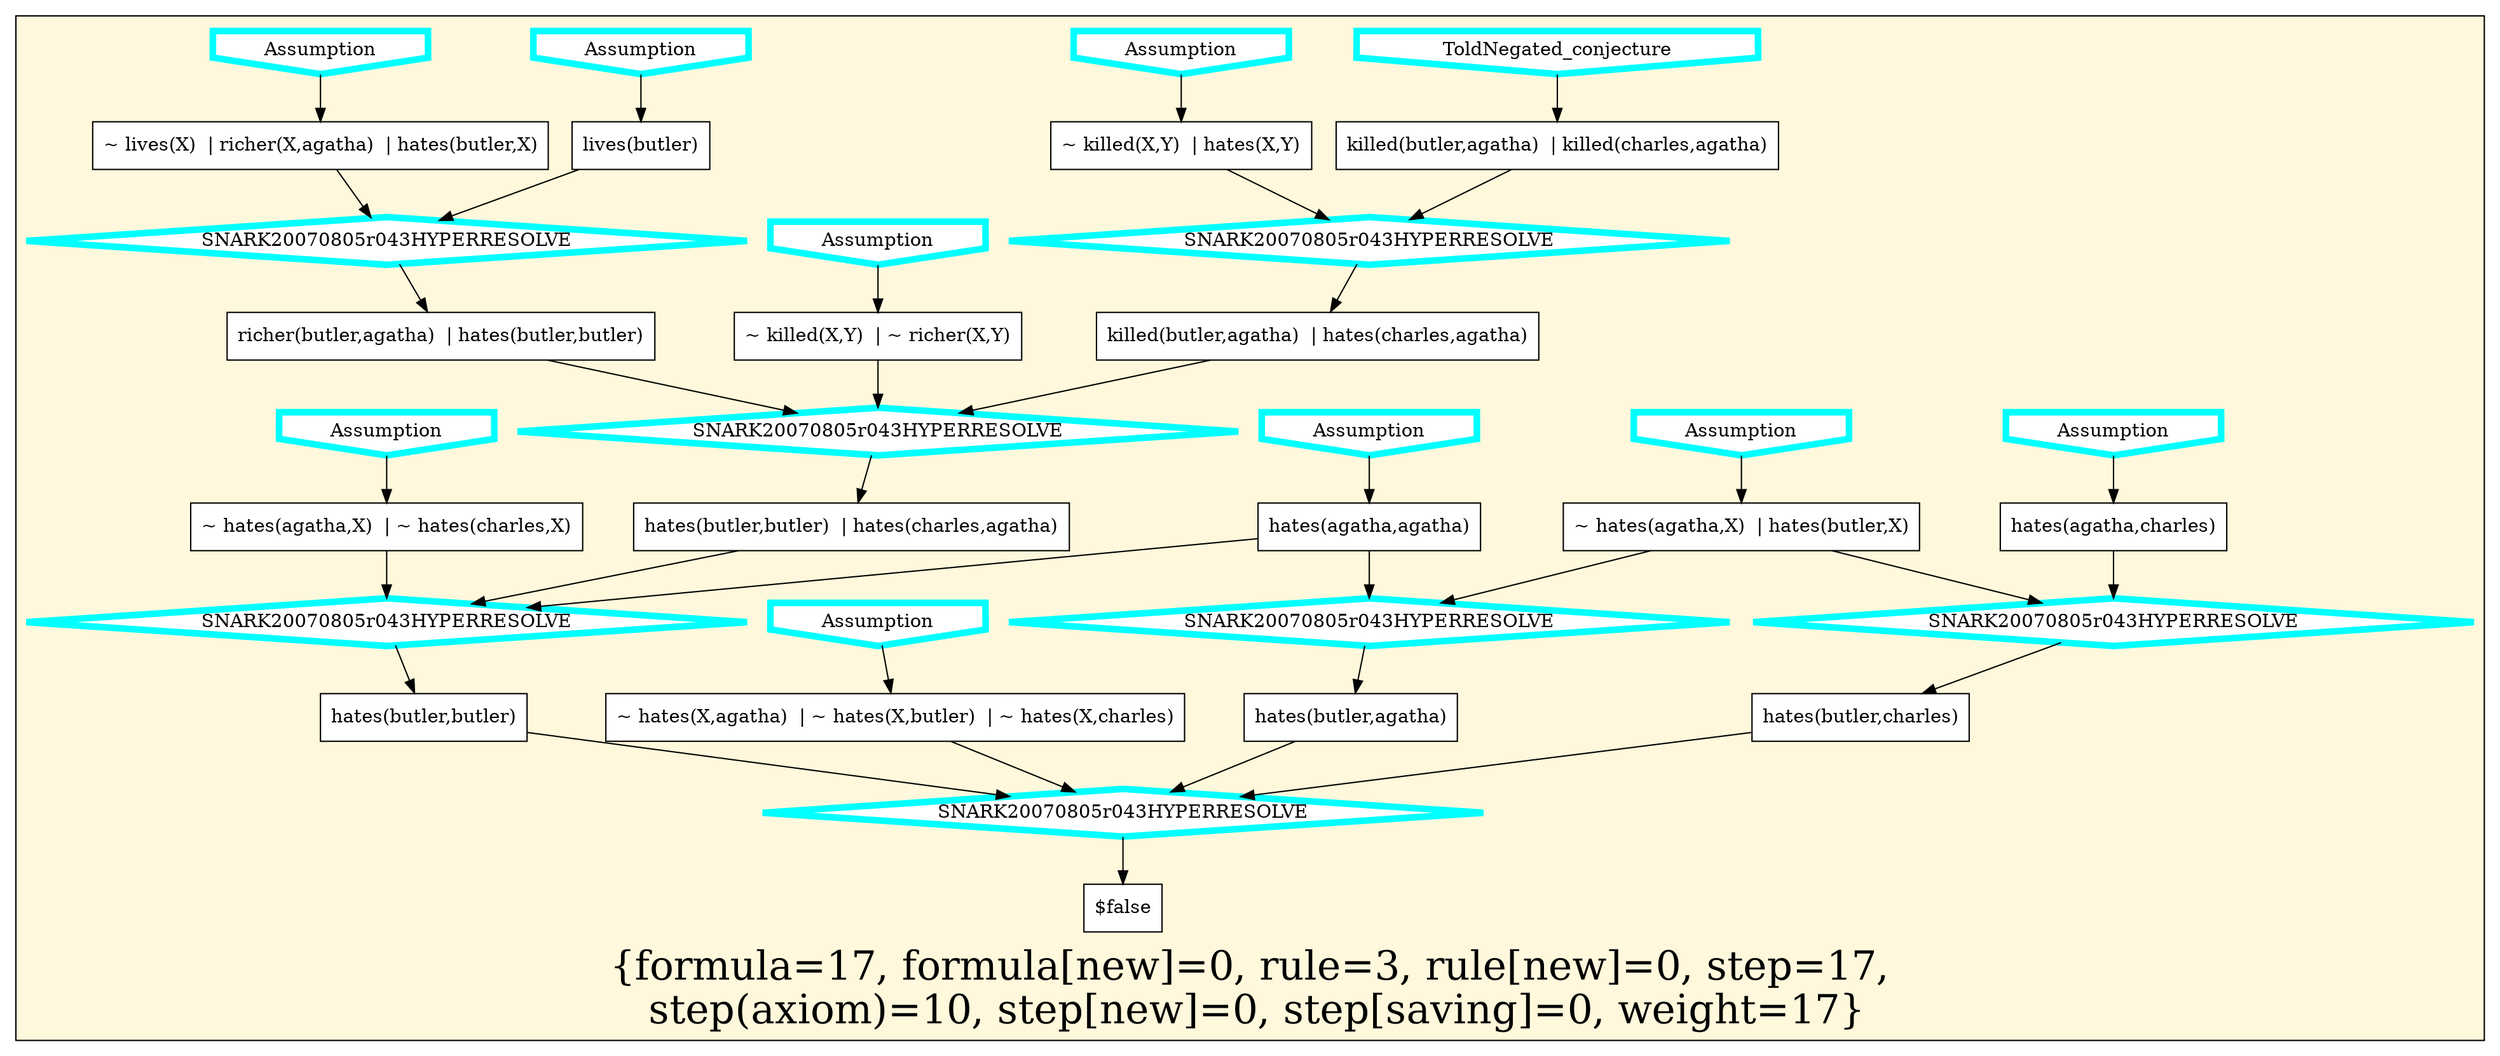 digraph g 
{  
  "x_504" [ URL="http://inference-web.org/proofs/tptp/Solutions/PUZ/PUZ001-1/SNARK---20080805r005/answer.owl#ns_no_one_hates_everyone_conclusion" color="black" shape="box" label="~ hates(X,agatha)  | ~ hates(X,butler)  | ~ hates(X,charles)" fillcolor="white" style="filled"  ];
  "x_486" [ URL="http://inference-web.org/proofs/tptp/Solutions/PUZ/PUZ001-1/SNARK---20080805r005/answer.owl#ns_killer_hates_victim_conclusion" color="black" shape="box" label="~ killed(X,Y)  | hates(X,Y)" fillcolor="white" style="filled"  ];
  "x_520" [ URL="http://inference-web.org/proofs/tptp/Solutions/PUZ/PUZ001-1/SNARK---20080805r005/answer.owl#ns_agatha_hates_charles_conclusion" color="black" shape="box" label="hates(agatha,charles)" fillcolor="white" style="filled"  ];
  "x_519" [ URL="http://inference-web.org/proofs/tptp/Solutions/PUZ/PUZ001-1/SNARK---20080805r005/answer.owl#ns_17_conclusion" color="black" shape="box" label="hates(butler,butler)  | hates(charles,agatha)" fillcolor="white" style="filled"  ];
  "x_517" [ URL="http://inference-web.org/proofs/tptp/Solutions/PUZ/PUZ001-1/SNARK---20080805r005/answer.owl#ns_different_hates_conclusion" color="black" shape="box" label="~ hates(agatha,X)  | ~ hates(charles,X)" fillcolor="white" style="filled"  ];
  "x_548" [ URL="http://inference-web.org/proofs/tptp/Solutions/PUZ/PUZ001-1/SNARK---20080805r005/answer.owl#ns_poorer_killer_conclusion" color="black" shape="box" label="~ killed(X,Y)  | ~ richer(X,Y)" fillcolor="white" style="filled"  ];
  "x_527" [ URL="http://inference-web.org/proofs/tptp/Solutions/PUZ/PUZ001-1/SNARK---20080805r005/answer.owl#ns_19_conclusion" color="black" shape="box" label="$false" fillcolor="white" style="filled"  ];
  "x_506" [ URL="http://inference-web.org/proofs/tptp/Solutions/PUZ/PUZ001-1/SNARK---20080805r005/answer.owl#ns_14_conclusion" color="black" shape="box" label="hates(butler,charles)" fillcolor="white" style="filled"  ];
  "x_505" [ URL="http://inference-web.org/proofs/tptp/Solutions/PUZ/PUZ001-1/SNARK---20080805r005/answer.owl#ns_13_conclusion" color="black" shape="box" label="hates(butler,agatha)" fillcolor="white" style="filled"  ];
  "x_507" [ URL="http://inference-web.org/proofs/tptp/Solutions/PUZ/PUZ001-1/SNARK---20080805r005/answer.owl#ns_18_conclusion" color="black" shape="box" label="hates(butler,butler)" fillcolor="white" style="filled"  ];
  "x_554" [ URL="http://inference-web.org/proofs/tptp/Solutions/PUZ/PUZ001-1/SNARK---20080805r005/answer.owl#ns_same_hates_conclusion" color="black" shape="box" label="~ hates(agatha,X)  | hates(butler,X)" fillcolor="white" style="filled"  ];
  "x_565" [ URL="http://inference-web.org/proofs/tptp/Solutions/PUZ/PUZ001-1/SNARK---20080805r005/answer.owl#ns_agatha_hates_agatha_conclusion" color="black" shape="box" label="hates(agatha,agatha)" fillcolor="white" style="filled"  ];
  "x_556" [ URL="http://inference-web.org/proofs/tptp/Solutions/PUZ/PUZ001-1/SNARK---20080805r005/answer.owl#ns_15_conclusion" color="black" shape="box" label="killed(butler,agatha)  | hates(charles,agatha)" fillcolor="white" style="filled"  ];
  "x_499" [ URL="http://inference-web.org/proofs/tptp/Solutions/PUZ/PUZ001-1/SNARK---20080805r005/answer.owl#ns_butler_hates_poor_conclusion" color="black" shape="box" label="~ lives(X)  | richer(X,agatha)  | hates(butler,X)" fillcolor="white" style="filled"  ];
  "x_544" [ URL="http://inference-web.org/proofs/tptp/Solutions/PUZ/PUZ001-1/SNARK---20080805r005/answer.owl#ns_16_conclusion" color="black" shape="box" label="richer(butler,agatha)  | hates(butler,butler)" fillcolor="white" style="filled"  ];
  "x_545" [ URL="http://inference-web.org/proofs/tptp/Solutions/PUZ/PUZ001-1/SNARK---20080805r005/answer.owl#ns_prove_neither_charles_nor_butler_did_it_conclusion" color="black" shape="box" label="killed(butler,agatha)  | killed(charles,agatha)" fillcolor="white" style="filled"  ];
  "x_538" [ URL="http://inference-web.org/proofs/tptp/Solutions/PUZ/PUZ001-1/SNARK---20080805r005/answer.owl#ns_butler_conclusion" color="black" shape="box" label="lives(butler)" fillcolor="white" style="filled"  ];
  "-7f6e1133:12459e1f3c9:-78a2" [ URL="http://browser.inference-web.org/iwbrowser/BrowseNodeSet?url=http%3A%2F%2Finference-web.org%2Fproofs%2Ftptp%2FSolutions%2FPUZ%2FPUZ001-1%2FSNARK---20080805r005%2Fanswer.owl%23ns_14" color="cyan" shape="diamond" label="SNARK20070805r043HYPERRESOLVE" fillcolor="white" style="filled" penwidth="5"  ];
  "-7f6e1133:12459e1f3c9:-78a2" -> "x_506";
  "x_520" -> "-7f6e1133:12459e1f3c9:-78a2";
  "x_554" -> "-7f6e1133:12459e1f3c9:-78a2";
  "-7f6e1133:12459e1f3c9:-7896" [ URL="http://browser.inference-web.org/iwbrowser/BrowseNodeSet?url=http%3A%2F%2Finference-web.org%2Fproofs%2Ftptp%2FSolutions%2FPUZ%2FPUZ001-1%2FSNARK---20080805r005%2Fanswer.owl%23ns_18" color="cyan" shape="diamond" label="SNARK20070805r043HYPERRESOLVE" fillcolor="white" style="filled" penwidth="5"  ];
  "-7f6e1133:12459e1f3c9:-7896" -> "x_507";
  "x_517" -> "-7f6e1133:12459e1f3c9:-7896";
  "x_519" -> "-7f6e1133:12459e1f3c9:-7896";
  "x_565" -> "-7f6e1133:12459e1f3c9:-7896";
  "-7f6e1133:12459e1f3c9:-7899" [ URL="http://browser.inference-web.org/iwbrowser/BrowseNodeSet?url=http%3A%2F%2Finference-web.org%2Fproofs%2Ftptp%2FSolutions%2FPUZ%2FPUZ001-1%2FSNARK---20080805r005%2Fanswer.owl%23ns_13" color="cyan" shape="diamond" label="SNARK20070805r043HYPERRESOLVE" fillcolor="white" style="filled" penwidth="5"  ];
  "-7f6e1133:12459e1f3c9:-7899" -> "x_505";
  "x_554" -> "-7f6e1133:12459e1f3c9:-7899";
  "x_565" -> "-7f6e1133:12459e1f3c9:-7899";
  "-7f6e1133:12459e1f3c9:-788b" [ URL="http://browser.inference-web.org/iwbrowser/BrowseNodeSet?url=http%3A%2F%2Finference-web.org%2Fproofs%2Ftptp%2FSolutions%2FPUZ%2FPUZ001-1%2FSNARK---20080805r005%2Fanswer.owl%23ns_prove_neither_charles_nor_butler_did_it" color="cyan" shape="invhouse" label="ToldNegated_conjecture" fillcolor="white" style="filled" penwidth="5"  ];
  "-7f6e1133:12459e1f3c9:-788b" -> "x_545";
  "-7f6e1133:12459e1f3c9:-7885" [ URL="http://browser.inference-web.org/iwbrowser/BrowseNodeSet?url=http%3A%2F%2Finference-web.org%2Fproofs%2Ftptp%2FSolutions%2FPUZ%2FPUZ001-1%2FSNARK---20080805r005%2Fanswer.owl%23ns_16" color="cyan" shape="diamond" label="SNARK20070805r043HYPERRESOLVE" fillcolor="white" style="filled" penwidth="5"  ];
  "-7f6e1133:12459e1f3c9:-7885" -> "x_544";
  "x_499" -> "-7f6e1133:12459e1f3c9:-7885";
  "x_538" -> "-7f6e1133:12459e1f3c9:-7885";
  "-7f6e1133:12459e1f3c9:-788e" [ URL="http://browser.inference-web.org/iwbrowser/BrowseNodeSet?url=http%3A%2F%2Finference-web.org%2Fproofs%2Ftptp%2FSolutions%2FPUZ%2FPUZ001-1%2FSNARK---20080805r005%2Fanswer.owl%23ns_15" color="cyan" shape="diamond" label="SNARK20070805r043HYPERRESOLVE" fillcolor="white" style="filled" penwidth="5"  ];
  "-7f6e1133:12459e1f3c9:-788e" -> "x_556";
  "x_486" -> "-7f6e1133:12459e1f3c9:-788e";
  "x_545" -> "-7f6e1133:12459e1f3c9:-788e";
  "-7f6e1133:12459e1f3c9:-7888" [ URL="http://browser.inference-web.org/iwbrowser/BrowseNodeSet?url=http%3A%2F%2Finference-web.org%2Fproofs%2Ftptp%2FSolutions%2FPUZ%2FPUZ001-1%2FSNARK---20080805r005%2Fanswer.owl%23ns_killer_hates_victim" color="cyan" shape="invhouse" label="Assumption" fillcolor="white" style="filled" penwidth="5"  ];
  "-7f6e1133:12459e1f3c9:-7888" -> "x_486";
  "-7f6e1133:12459e1f3c9:-78a7" [ URL="http://browser.inference-web.org/iwbrowser/BrowseNodeSet?url=http%3A%2F%2Finference-web.org%2Fproofs%2Ftptp%2FSolutions%2FPUZ%2FPUZ001-1%2FSNARK---20080805r005%2Fanswer.owl%23answer" color="cyan" shape="diamond" label="SNARK20070805r043HYPERRESOLVE" fillcolor="white" style="filled" penwidth="5"  ];
  "-7f6e1133:12459e1f3c9:-78a7" -> "x_527";
  "x_504" -> "-7f6e1133:12459e1f3c9:-78a7";
  "x_505" -> "-7f6e1133:12459e1f3c9:-78a7";
  "x_506" -> "-7f6e1133:12459e1f3c9:-78a7";
  "x_507" -> "-7f6e1133:12459e1f3c9:-78a7";
  "-7f6e1133:12459e1f3c9:-78aa" [ URL="http://browser.inference-web.org/iwbrowser/BrowseNodeSet?url=http%3A%2F%2Finference-web.org%2Fproofs%2Ftptp%2FSolutions%2FPUZ%2FPUZ001-1%2FSNARK---20080805r005%2Fanswer.owl%23ns_agatha_hates_agatha" color="cyan" shape="invhouse" label="Assumption" fillcolor="white" style="filled" penwidth="5"  ];
  "-7f6e1133:12459e1f3c9:-78aa" -> "x_565";
  "-7f6e1133:12459e1f3c9:-789c" [ URL="http://browser.inference-web.org/iwbrowser/BrowseNodeSet?url=http%3A%2F%2Finference-web.org%2Fproofs%2Ftptp%2FSolutions%2FPUZ%2FPUZ001-1%2FSNARK---20080805r005%2Fanswer.owl%23ns_same_hates" color="cyan" shape="invhouse" label="Assumption" fillcolor="white" style="filled" penwidth="5"  ];
  "-7f6e1133:12459e1f3c9:-789c" -> "x_554";
  "-7f6e1133:12459e1f3c9:-7882" [ URL="http://browser.inference-web.org/iwbrowser/BrowseNodeSet?url=http%3A%2F%2Finference-web.org%2Fproofs%2Ftptp%2FSolutions%2FPUZ%2FPUZ001-1%2FSNARK---20080805r005%2Fanswer.owl%23ns_butler" color="cyan" shape="invhouse" label="Assumption" fillcolor="white" style="filled" penwidth="5"  ];
  "-7f6e1133:12459e1f3c9:-7882" -> "x_538";
  "-7f6e1133:12459e1f3c9:-789f" [ URL="http://browser.inference-web.org/iwbrowser/BrowseNodeSet?url=http%3A%2F%2Finference-web.org%2Fproofs%2Ftptp%2FSolutions%2FPUZ%2FPUZ001-1%2FSNARK---20080805r005%2Fanswer.owl%23ns_agatha_hates_charles" color="cyan" shape="invhouse" label="Assumption" fillcolor="white" style="filled" penwidth="5"  ];
  "-7f6e1133:12459e1f3c9:-789f" -> "x_520";
  "-7f6e1133:12459e1f3c9:-7879" [ URL="http://browser.inference-web.org/iwbrowser/BrowseNodeSet?url=http%3A%2F%2Finference-web.org%2Fproofs%2Ftptp%2FSolutions%2FPUZ%2FPUZ001-1%2FSNARK---20080805r005%2Fanswer.owl%23ns_different_hates" color="cyan" shape="invhouse" label="Assumption" fillcolor="white" style="filled" penwidth="5"  ];
  "-7f6e1133:12459e1f3c9:-7879" -> "x_517";
  "-7f6e1133:12459e1f3c9:-787c" [ URL="http://browser.inference-web.org/iwbrowser/BrowseNodeSet?url=http%3A%2F%2Finference-web.org%2Fproofs%2Ftptp%2FSolutions%2FPUZ%2FPUZ001-1%2FSNARK---20080805r005%2Fanswer.owl%23ns_poorer_killer" color="cyan" shape="invhouse" label="Assumption" fillcolor="white" style="filled" penwidth="5"  ];
  "-7f6e1133:12459e1f3c9:-787c" -> "x_548";
  "-7f6e1133:12459e1f3c9:-7876" [ URL="http://browser.inference-web.org/iwbrowser/BrowseNodeSet?url=http%3A%2F%2Finference-web.org%2Fproofs%2Ftptp%2FSolutions%2FPUZ%2FPUZ001-1%2FSNARK---20080805r005%2Fanswer.owl%23ns_no_one_hates_everyone" color="cyan" shape="invhouse" label="Assumption" fillcolor="white" style="filled" penwidth="5"  ];
  "-7f6e1133:12459e1f3c9:-7876" -> "x_504";
  "-7f6e1133:12459e1f3c9:-7892" [ URL="http://browser.inference-web.org/iwbrowser/BrowseNodeSet?url=http%3A%2F%2Finference-web.org%2Fproofs%2Ftptp%2FSolutions%2FPUZ%2FPUZ001-1%2FSNARK---20080805r005%2Fanswer.owl%23ns_17" color="cyan" shape="diamond" label="SNARK20070805r043HYPERRESOLVE" fillcolor="white" style="filled" penwidth="5"  ];
  "-7f6e1133:12459e1f3c9:-7892" -> "x_519";
  "x_544" -> "-7f6e1133:12459e1f3c9:-7892";
  "x_548" -> "-7f6e1133:12459e1f3c9:-7892";
  "x_556" -> "-7f6e1133:12459e1f3c9:-7892";
  "-7f6e1133:12459e1f3c9:-787f" [ URL="http://browser.inference-web.org/iwbrowser/BrowseNodeSet?url=http%3A%2F%2Finference-web.org%2Fproofs%2Ftptp%2FSolutions%2FPUZ%2FPUZ001-1%2FSNARK---20080805r005%2Fanswer.owl%23ns_butler_hates_poor" color="cyan" shape="invhouse" label="Assumption" fillcolor="white" style="filled" penwidth="5"  ];
  "-7f6e1133:12459e1f3c9:-787f" -> "x_499";
  
 subgraph cluster_opt 
{ labelloc=b label="{formula=17, formula[new]=0, rule=3, rule[new]=0, step=17,\n step(axiom)=10, step[new]=0, step[saving]=0, weight=17}" 
 fontsize=30 fillcolor=cornsilk style=filled 
  x_517 ;
 x_548 ;
 x_519 ;
 x_504 ;
 x_505 ;
 x_544 ;
 x_506 ;
 x_545 ;
 x_507 ;
 x_556 ;
 x_527 ;
 x_520 ;
 x_554 ;
 x_499 ;
 x_565 ;
 x_486 ;
 x_538 ;
 "-7f6e1133:12459e1f3c9:-78a2" ;
 "-7f6e1133:12459e1f3c9:-7896" ;
 "-7f6e1133:12459e1f3c9:-7899" ;
 "-7f6e1133:12459e1f3c9:-788b" ;
 "-7f6e1133:12459e1f3c9:-7885" ;
 "-7f6e1133:12459e1f3c9:-788e" ;
 "-7f6e1133:12459e1f3c9:-7888" ;
 "-7f6e1133:12459e1f3c9:-78a7" ;
 "-7f6e1133:12459e1f3c9:-78aa" ;
 "-7f6e1133:12459e1f3c9:-789c" ;
 "-7f6e1133:12459e1f3c9:-7882" ;
 "-7f6e1133:12459e1f3c9:-789f" ;
 "-7f6e1133:12459e1f3c9:-787c" ;
 "-7f6e1133:12459e1f3c9:-7879" ;
 "-7f6e1133:12459e1f3c9:-7876" ;
 "-7f6e1133:12459e1f3c9:-7892" ;
 "-7f6e1133:12459e1f3c9:-787f" ;
 
}
 
}
